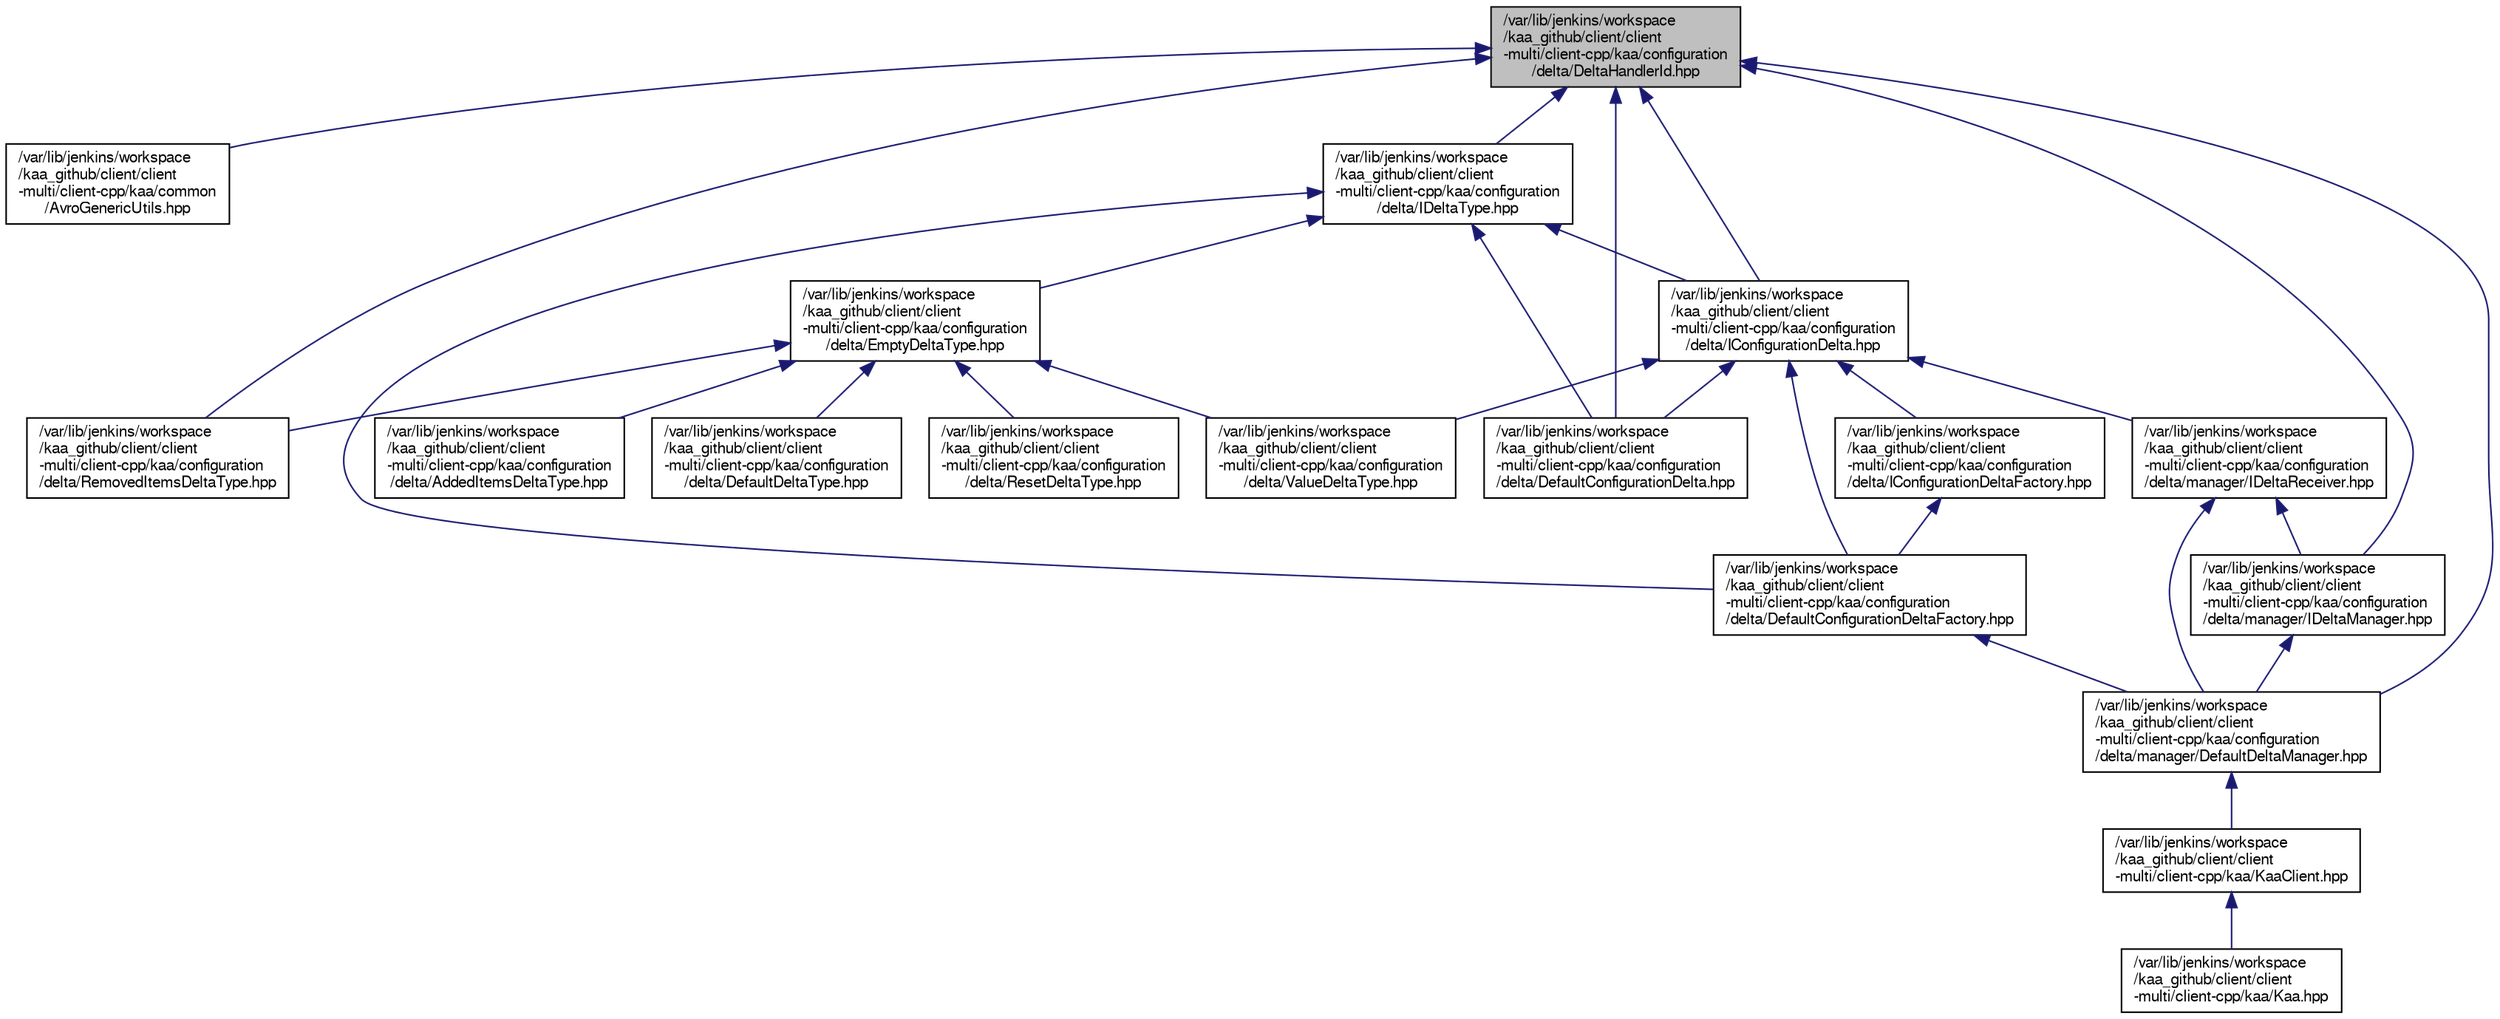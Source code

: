 digraph "/var/lib/jenkins/workspace/kaa_github/client/client-multi/client-cpp/kaa/configuration/delta/DeltaHandlerId.hpp"
{
  bgcolor="transparent";
  edge [fontname="FreeSans",fontsize="10",labelfontname="FreeSans",labelfontsize="10"];
  node [fontname="FreeSans",fontsize="10",shape=record];
  Node1 [label="/var/lib/jenkins/workspace\l/kaa_github/client/client\l-multi/client-cpp/kaa/configuration\l/delta/DeltaHandlerId.hpp",height=0.2,width=0.4,color="black", fillcolor="grey75", style="filled" fontcolor="black"];
  Node1 -> Node2 [dir="back",color="midnightblue",fontsize="10",style="solid",fontname="FreeSans"];
  Node2 [label="/var/lib/jenkins/workspace\l/kaa_github/client/client\l-multi/client-cpp/kaa/common\l/AvroGenericUtils.hpp",height=0.2,width=0.4,color="black",URL="$AvroGenericUtils_8hpp.html"];
  Node1 -> Node3 [dir="back",color="midnightblue",fontsize="10",style="solid",fontname="FreeSans"];
  Node3 [label="/var/lib/jenkins/workspace\l/kaa_github/client/client\l-multi/client-cpp/kaa/configuration\l/delta/IDeltaType.hpp",height=0.2,width=0.4,color="black",URL="$IDeltaType_8hpp.html"];
  Node3 -> Node4 [dir="back",color="midnightblue",fontsize="10",style="solid",fontname="FreeSans"];
  Node4 [label="/var/lib/jenkins/workspace\l/kaa_github/client/client\l-multi/client-cpp/kaa/configuration\l/delta/EmptyDeltaType.hpp",height=0.2,width=0.4,color="black",URL="$EmptyDeltaType_8hpp.html"];
  Node4 -> Node5 [dir="back",color="midnightblue",fontsize="10",style="solid",fontname="FreeSans"];
  Node5 [label="/var/lib/jenkins/workspace\l/kaa_github/client/client\l-multi/client-cpp/kaa/configuration\l/delta/AddedItemsDeltaType.hpp",height=0.2,width=0.4,color="black",URL="$AddedItemsDeltaType_8hpp.html"];
  Node4 -> Node6 [dir="back",color="midnightblue",fontsize="10",style="solid",fontname="FreeSans"];
  Node6 [label="/var/lib/jenkins/workspace\l/kaa_github/client/client\l-multi/client-cpp/kaa/configuration\l/delta/DefaultDeltaType.hpp",height=0.2,width=0.4,color="black",URL="$DefaultDeltaType_8hpp.html"];
  Node4 -> Node7 [dir="back",color="midnightblue",fontsize="10",style="solid",fontname="FreeSans"];
  Node7 [label="/var/lib/jenkins/workspace\l/kaa_github/client/client\l-multi/client-cpp/kaa/configuration\l/delta/RemovedItemsDeltaType.hpp",height=0.2,width=0.4,color="black",URL="$RemovedItemsDeltaType_8hpp.html"];
  Node4 -> Node8 [dir="back",color="midnightblue",fontsize="10",style="solid",fontname="FreeSans"];
  Node8 [label="/var/lib/jenkins/workspace\l/kaa_github/client/client\l-multi/client-cpp/kaa/configuration\l/delta/ResetDeltaType.hpp",height=0.2,width=0.4,color="black",URL="$ResetDeltaType_8hpp.html"];
  Node4 -> Node9 [dir="back",color="midnightblue",fontsize="10",style="solid",fontname="FreeSans"];
  Node9 [label="/var/lib/jenkins/workspace\l/kaa_github/client/client\l-multi/client-cpp/kaa/configuration\l/delta/ValueDeltaType.hpp",height=0.2,width=0.4,color="black",URL="$ValueDeltaType_8hpp.html"];
  Node3 -> Node10 [dir="back",color="midnightblue",fontsize="10",style="solid",fontname="FreeSans"];
  Node10 [label="/var/lib/jenkins/workspace\l/kaa_github/client/client\l-multi/client-cpp/kaa/configuration\l/delta/DefaultConfigurationDelta.hpp",height=0.2,width=0.4,color="black",URL="$DefaultConfigurationDelta_8hpp.html"];
  Node3 -> Node11 [dir="back",color="midnightblue",fontsize="10",style="solid",fontname="FreeSans"];
  Node11 [label="/var/lib/jenkins/workspace\l/kaa_github/client/client\l-multi/client-cpp/kaa/configuration\l/delta/IConfigurationDelta.hpp",height=0.2,width=0.4,color="black",URL="$IConfigurationDelta_8hpp.html"];
  Node11 -> Node10 [dir="back",color="midnightblue",fontsize="10",style="solid",fontname="FreeSans"];
  Node11 -> Node12 [dir="back",color="midnightblue",fontsize="10",style="solid",fontname="FreeSans"];
  Node12 [label="/var/lib/jenkins/workspace\l/kaa_github/client/client\l-multi/client-cpp/kaa/configuration\l/delta/DefaultConfigurationDeltaFactory.hpp",height=0.2,width=0.4,color="black",URL="$DefaultConfigurationDeltaFactory_8hpp.html"];
  Node12 -> Node13 [dir="back",color="midnightblue",fontsize="10",style="solid",fontname="FreeSans"];
  Node13 [label="/var/lib/jenkins/workspace\l/kaa_github/client/client\l-multi/client-cpp/kaa/configuration\l/delta/manager/DefaultDeltaManager.hpp",height=0.2,width=0.4,color="black",URL="$DefaultDeltaManager_8hpp.html"];
  Node13 -> Node14 [dir="back",color="midnightblue",fontsize="10",style="solid",fontname="FreeSans"];
  Node14 [label="/var/lib/jenkins/workspace\l/kaa_github/client/client\l-multi/client-cpp/kaa/KaaClient.hpp",height=0.2,width=0.4,color="black",URL="$KaaClient_8hpp.html"];
  Node14 -> Node15 [dir="back",color="midnightblue",fontsize="10",style="solid",fontname="FreeSans"];
  Node15 [label="/var/lib/jenkins/workspace\l/kaa_github/client/client\l-multi/client-cpp/kaa/Kaa.hpp",height=0.2,width=0.4,color="black",URL="$Kaa_8hpp.html"];
  Node11 -> Node16 [dir="back",color="midnightblue",fontsize="10",style="solid",fontname="FreeSans"];
  Node16 [label="/var/lib/jenkins/workspace\l/kaa_github/client/client\l-multi/client-cpp/kaa/configuration\l/delta/IConfigurationDeltaFactory.hpp",height=0.2,width=0.4,color="black",URL="$IConfigurationDeltaFactory_8hpp.html"];
  Node16 -> Node12 [dir="back",color="midnightblue",fontsize="10",style="solid",fontname="FreeSans"];
  Node11 -> Node17 [dir="back",color="midnightblue",fontsize="10",style="solid",fontname="FreeSans"];
  Node17 [label="/var/lib/jenkins/workspace\l/kaa_github/client/client\l-multi/client-cpp/kaa/configuration\l/delta/manager/IDeltaReceiver.hpp",height=0.2,width=0.4,color="black",URL="$IDeltaReceiver_8hpp.html"];
  Node17 -> Node13 [dir="back",color="midnightblue",fontsize="10",style="solid",fontname="FreeSans"];
  Node17 -> Node18 [dir="back",color="midnightblue",fontsize="10",style="solid",fontname="FreeSans"];
  Node18 [label="/var/lib/jenkins/workspace\l/kaa_github/client/client\l-multi/client-cpp/kaa/configuration\l/delta/manager/IDeltaManager.hpp",height=0.2,width=0.4,color="black",URL="$IDeltaManager_8hpp.html"];
  Node18 -> Node13 [dir="back",color="midnightblue",fontsize="10",style="solid",fontname="FreeSans"];
  Node11 -> Node9 [dir="back",color="midnightblue",fontsize="10",style="solid",fontname="FreeSans"];
  Node3 -> Node12 [dir="back",color="midnightblue",fontsize="10",style="solid",fontname="FreeSans"];
  Node1 -> Node11 [dir="back",color="midnightblue",fontsize="10",style="solid",fontname="FreeSans"];
  Node1 -> Node10 [dir="back",color="midnightblue",fontsize="10",style="solid",fontname="FreeSans"];
  Node1 -> Node13 [dir="back",color="midnightblue",fontsize="10",style="solid",fontname="FreeSans"];
  Node1 -> Node18 [dir="back",color="midnightblue",fontsize="10",style="solid",fontname="FreeSans"];
  Node1 -> Node7 [dir="back",color="midnightblue",fontsize="10",style="solid",fontname="FreeSans"];
}
